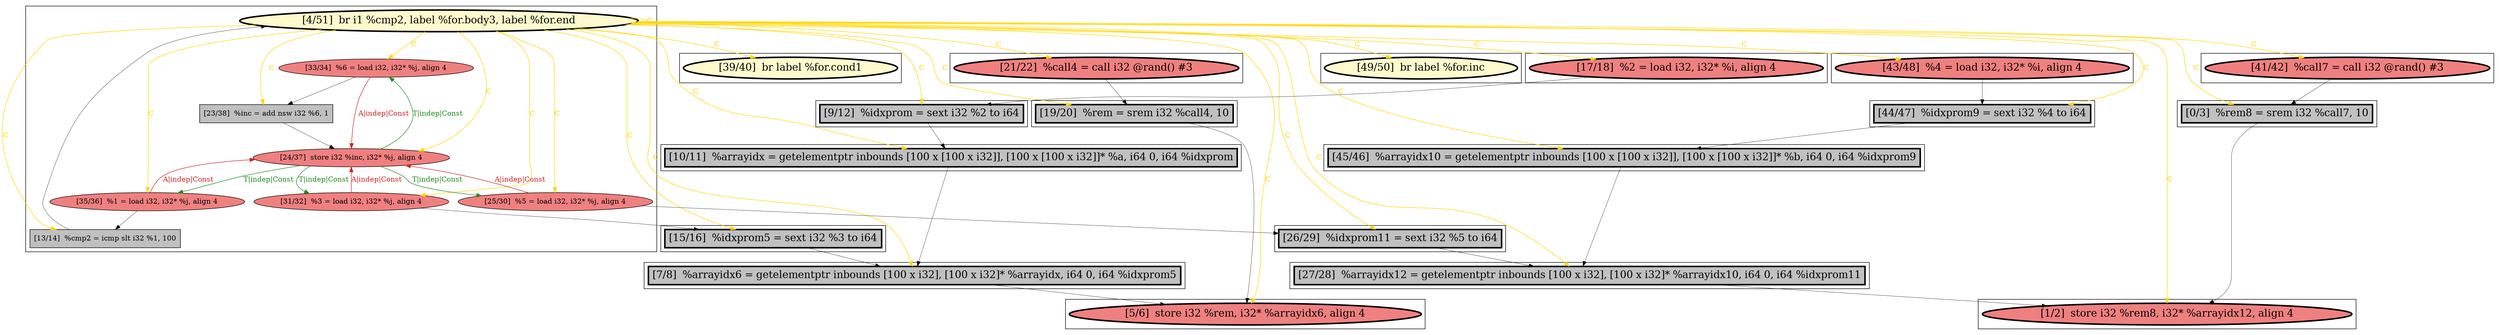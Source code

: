
digraph G {



node1434->node1442 [style=solid,color=gold,label="C",penwidth=1.0,fontcolor=gold ]
node1434->node1434 [style=solid,color=gold,label="C",penwidth=1.0,fontcolor=gold ]
node1434->node1430 [style=solid,color=gold,label="C",penwidth=1.0,fontcolor=gold ]
node1434->node1437 [style=solid,color=gold,label="C",penwidth=1.0,fontcolor=gold ]
node1435->node1433 [style=solid,color=forestgreen,label="T|indep|Const",penwidth=1.0,fontcolor=forestgreen ]
node1433->node1435 [style=solid,color=firebrick3,label="A|indep|Const",penwidth=1.0,fontcolor=firebrick3 ]
node1430->node1435 [style=solid,color=firebrick3,label="A|indep|Const",penwidth=1.0,fontcolor=firebrick3 ]
node1434->node1435 [style=solid,color=gold,label="C",penwidth=1.0,fontcolor=gold ]
node1436->node1435 [style=solid,color=firebrick3,label="A|indep|Const",penwidth=1.0,fontcolor=firebrick3 ]
node1434->node1433 [style=solid,color=gold,label="C",penwidth=1.0,fontcolor=gold ]
node1435->node1436 [style=solid,color=forestgreen,label="T|indep|Const",penwidth=1.0,fontcolor=forestgreen ]
node1434->node1431 [style=solid,color=gold,label="C",penwidth=1.0,fontcolor=gold ]
node1431->node1434 [style=solid,color=black,label="",penwidth=0.5,fontcolor=black ]
node1423->node1441 [style=solid,color=black,label="",penwidth=0.5,fontcolor=black ]
node1435->node1430 [style=solid,color=forestgreen,label="T|indep|Const",penwidth=1.0,fontcolor=forestgreen ]
node1434->node1428 [style=solid,color=gold,label="C",penwidth=1.0,fontcolor=gold ]
node1442->node1443 [style=solid,color=black,label="",penwidth=0.5,fontcolor=black ]
node1434->node1440 [style=solid,color=gold,label="C",penwidth=1.0,fontcolor=gold ]
node1434->node1444 [style=solid,color=gold,label="C",penwidth=1.0,fontcolor=gold ]
node1434->node1443 [style=solid,color=gold,label="C",penwidth=1.0,fontcolor=gold ]
node1434->node1422 [style=solid,color=gold,label="C",penwidth=1.0,fontcolor=gold ]
node1434->node1441 [style=solid,color=gold,label="C",penwidth=1.0,fontcolor=gold ]
node1424->node1427 [style=solid,color=black,label="",penwidth=0.5,fontcolor=black ]
node1434->node1421 [style=solid,color=gold,label="C",penwidth=1.0,fontcolor=gold ]
node1434->node1439 [style=solid,color=gold,label="C",penwidth=1.0,fontcolor=gold ]
node1434->node1432 [style=solid,color=gold,label="C",penwidth=1.0,fontcolor=gold ]
node1443->node1422 [style=solid,color=black,label="",penwidth=0.5,fontcolor=black ]
node1434->node1423 [style=solid,color=gold,label="C",penwidth=1.0,fontcolor=gold ]
node1425->node1445 [style=solid,color=black,label="",penwidth=0.5,fontcolor=black ]
node1434->node1436 [style=solid,color=gold,label="C",penwidth=1.0,fontcolor=gold ]
node1433->node1431 [style=solid,color=black,label="",penwidth=0.5,fontcolor=black ]
node1434->node1446 [style=solid,color=gold,label="C",penwidth=1.0,fontcolor=gold ]
node1434->node1425 [style=solid,color=gold,label="C",penwidth=1.0,fontcolor=gold ]
node1440->node1441 [style=solid,color=black,label="",penwidth=0.5,fontcolor=black ]
node1434->node1426 [style=solid,color=gold,label="C",penwidth=1.0,fontcolor=gold ]
node1441->node1421 [style=solid,color=black,label="",penwidth=0.5,fontcolor=black ]
node1434->node1427 [style=solid,color=gold,label="C",penwidth=1.0,fontcolor=gold ]
node1432->node1435 [style=solid,color=firebrick3,label="A|indep|Const",penwidth=1.0,fontcolor=firebrick3 ]
node1434->node1424 [style=solid,color=gold,label="C",penwidth=1.0,fontcolor=gold ]
node1438->node1429 [style=solid,color=black,label="",penwidth=0.5,fontcolor=black ]
node1444->node1446 [style=solid,color=black,label="",penwidth=0.5,fontcolor=black ]
node1430->node1437 [style=solid,color=black,label="",penwidth=0.5,fontcolor=black ]
node1446->node1422 [style=solid,color=black,label="",penwidth=0.5,fontcolor=black ]
node1429->node1421 [style=solid,color=black,label="",penwidth=0.5,fontcolor=black ]
node1437->node1435 [style=solid,color=black,label="",penwidth=0.5,fontcolor=black ]
node1432->node1440 [style=solid,color=black,label="",penwidth=0.5,fontcolor=black ]
node1426->node1446 [style=solid,color=black,label="",penwidth=0.5,fontcolor=black ]
node1445->node1444 [style=solid,color=black,label="",penwidth=0.5,fontcolor=black ]
node1434->node1429 [style=solid,color=gold,label="C",penwidth=1.0,fontcolor=gold ]
node1435->node1432 [style=solid,color=forestgreen,label="T|indep|Const",penwidth=1.0,fontcolor=forestgreen ]
node1434->node1438 [style=solid,color=gold,label="C",penwidth=1.0,fontcolor=gold ]
node1434->node1445 [style=solid,color=gold,label="C",penwidth=1.0,fontcolor=gold ]
node1436->node1426 [style=solid,color=black,label="",penwidth=0.5,fontcolor=black ]
node1427->node1423 [style=solid,color=black,label="",penwidth=0.5,fontcolor=black ]


subgraph cluster18 {


node1446 [penwidth=3.0,fontsize=20,fillcolor=grey,label="[7/8]  %arrayidx6 = getelementptr inbounds [100 x i32], [100 x i32]* %arrayidx, i64 0, i64 %idxprom5",shape=rectangle,style=filled ]



}

subgraph cluster16 {


node1444 [penwidth=3.0,fontsize=20,fillcolor=grey,label="[10/11]  %arrayidx = getelementptr inbounds [100 x [100 x i32]], [100 x [100 x i32]]* %a, i64 0, i64 %idxprom",shape=rectangle,style=filled ]



}

subgraph cluster17 {


node1445 [penwidth=3.0,fontsize=20,fillcolor=grey,label="[9/12]  %idxprom = sext i32 %2 to i64",shape=rectangle,style=filled ]



}

subgraph cluster4 {


node1425 [penwidth=3.0,fontsize=20,fillcolor=lightcoral,label="[17/18]  %2 = load i32, i32* %i, align 4",shape=ellipse,style=filled ]



}

subgraph cluster3 {


node1424 [penwidth=3.0,fontsize=20,fillcolor=lightcoral,label="[43/48]  %4 = load i32, i32* %i, align 4",shape=ellipse,style=filled ]



}

subgraph cluster2 {


node1423 [penwidth=3.0,fontsize=20,fillcolor=grey,label="[45/46]  %arrayidx10 = getelementptr inbounds [100 x [100 x i32]], [100 x [100 x i32]]* %b, i64 0, i64 %idxprom9",shape=rectangle,style=filled ]



}

subgraph cluster1 {


node1422 [penwidth=3.0,fontsize=20,fillcolor=lightcoral,label="[5/6]  store i32 %rem, i32* %arrayidx6, align 4",shape=ellipse,style=filled ]



}

subgraph cluster12 {


node1440 [penwidth=3.0,fontsize=20,fillcolor=grey,label="[26/29]  %idxprom11 = sext i32 %5 to i64",shape=rectangle,style=filled ]



}

subgraph cluster5 {


node1426 [penwidth=3.0,fontsize=20,fillcolor=grey,label="[15/16]  %idxprom5 = sext i32 %3 to i64",shape=rectangle,style=filled ]



}

subgraph cluster0 {


node1421 [penwidth=3.0,fontsize=20,fillcolor=lightcoral,label="[1/2]  store i32 %rem8, i32* %arrayidx12, align 4",shape=ellipse,style=filled ]



}

subgraph cluster6 {


node1427 [penwidth=3.0,fontsize=20,fillcolor=grey,label="[44/47]  %idxprom9 = sext i32 %4 to i64",shape=rectangle,style=filled ]



}

subgraph cluster14 {


node1442 [penwidth=3.0,fontsize=20,fillcolor=lightcoral,label="[21/22]  %call4 = call i32 @rand() #3",shape=ellipse,style=filled ]



}

subgraph cluster7 {


node1428 [penwidth=3.0,fontsize=20,fillcolor=lemonchiffon,label="[39/40]  br label %for.cond1",shape=ellipse,style=filled ]



}

subgraph cluster8 {


node1429 [penwidth=3.0,fontsize=20,fillcolor=grey,label="[0/3]  %rem8 = srem i32 %call7, 10",shape=rectangle,style=filled ]



}

subgraph cluster9 {


node1437 [fillcolor=grey,label="[23/38]  %inc = add nsw i32 %6, 1",shape=rectangle,style=filled ]
node1436 [fillcolor=lightcoral,label="[31/32]  %3 = load i32, i32* %j, align 4",shape=ellipse,style=filled ]
node1431 [fillcolor=grey,label="[13/14]  %cmp2 = icmp slt i32 %1, 100",shape=rectangle,style=filled ]
node1430 [fillcolor=lightcoral,label="[33/34]  %6 = load i32, i32* %j, align 4",shape=ellipse,style=filled ]
node1432 [fillcolor=lightcoral,label="[25/30]  %5 = load i32, i32* %j, align 4",shape=ellipse,style=filled ]
node1433 [fillcolor=lightcoral,label="[35/36]  %1 = load i32, i32* %j, align 4",shape=ellipse,style=filled ]
node1434 [penwidth=3.0,fontsize=20,fillcolor=lemonchiffon,label="[4/51]  br i1 %cmp2, label %for.body3, label %for.end",shape=ellipse,style=filled ]
node1435 [fillcolor=lightcoral,label="[24/37]  store i32 %inc, i32* %j, align 4",shape=ellipse,style=filled ]



}

subgraph cluster10 {


node1438 [penwidth=3.0,fontsize=20,fillcolor=lightcoral,label="[41/42]  %call7 = call i32 @rand() #3",shape=ellipse,style=filled ]



}

subgraph cluster11 {


node1439 [penwidth=3.0,fontsize=20,fillcolor=lemonchiffon,label="[49/50]  br label %for.inc",shape=ellipse,style=filled ]



}

subgraph cluster13 {


node1441 [penwidth=3.0,fontsize=20,fillcolor=grey,label="[27/28]  %arrayidx12 = getelementptr inbounds [100 x i32], [100 x i32]* %arrayidx10, i64 0, i64 %idxprom11",shape=rectangle,style=filled ]



}

subgraph cluster15 {


node1443 [penwidth=3.0,fontsize=20,fillcolor=grey,label="[19/20]  %rem = srem i32 %call4, 10",shape=rectangle,style=filled ]



}

}
